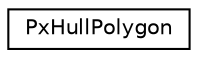 digraph "Graphical Class Hierarchy"
{
  edge [fontname="Helvetica",fontsize="10",labelfontname="Helvetica",labelfontsize="10"];
  node [fontname="Helvetica",fontsize="10",shape=record];
  rankdir="LR";
  Node0 [label="PxHullPolygon",height=0.2,width=0.4,color="black", fillcolor="white", style="filled",URL="$structPxHullPolygon.html",tooltip="Polygon data. "];
}
